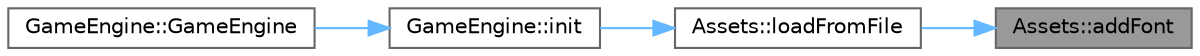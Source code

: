 digraph "Assets::addFont"
{
 // LATEX_PDF_SIZE
  bgcolor="transparent";
  edge [fontname=Helvetica,fontsize=10,labelfontname=Helvetica,labelfontsize=10];
  node [fontname=Helvetica,fontsize=10,shape=box,height=0.2,width=0.4];
  rankdir="RL";
  Node1 [id="Node000001",label="Assets::addFont",height=0.2,width=0.4,color="gray40", fillcolor="grey60", style="filled", fontcolor="black",tooltip=" "];
  Node1 -> Node2 [id="edge1_Node000001_Node000002",dir="back",color="steelblue1",style="solid",tooltip=" "];
  Node2 [id="Node000002",label="Assets::loadFromFile",height=0.2,width=0.4,color="grey40", fillcolor="white", style="filled",URL="$class_assets.html#a0bc45e2fee19dfd8e7fd75599d232a30",tooltip=" "];
  Node2 -> Node3 [id="edge2_Node000002_Node000003",dir="back",color="steelblue1",style="solid",tooltip=" "];
  Node3 [id="Node000003",label="GameEngine::init",height=0.2,width=0.4,color="grey40", fillcolor="white", style="filled",URL="$class_game_engine.html#afdc1acd2cec0663921353540226aa839",tooltip=" "];
  Node3 -> Node4 [id="edge3_Node000003_Node000004",dir="back",color="steelblue1",style="solid",tooltip=" "];
  Node4 [id="Node000004",label="GameEngine::GameEngine",height=0.2,width=0.4,color="grey40", fillcolor="white", style="filled",URL="$class_game_engine.html#abe812095783a1aa3ddcbee5480daef74",tooltip=" "];
}
